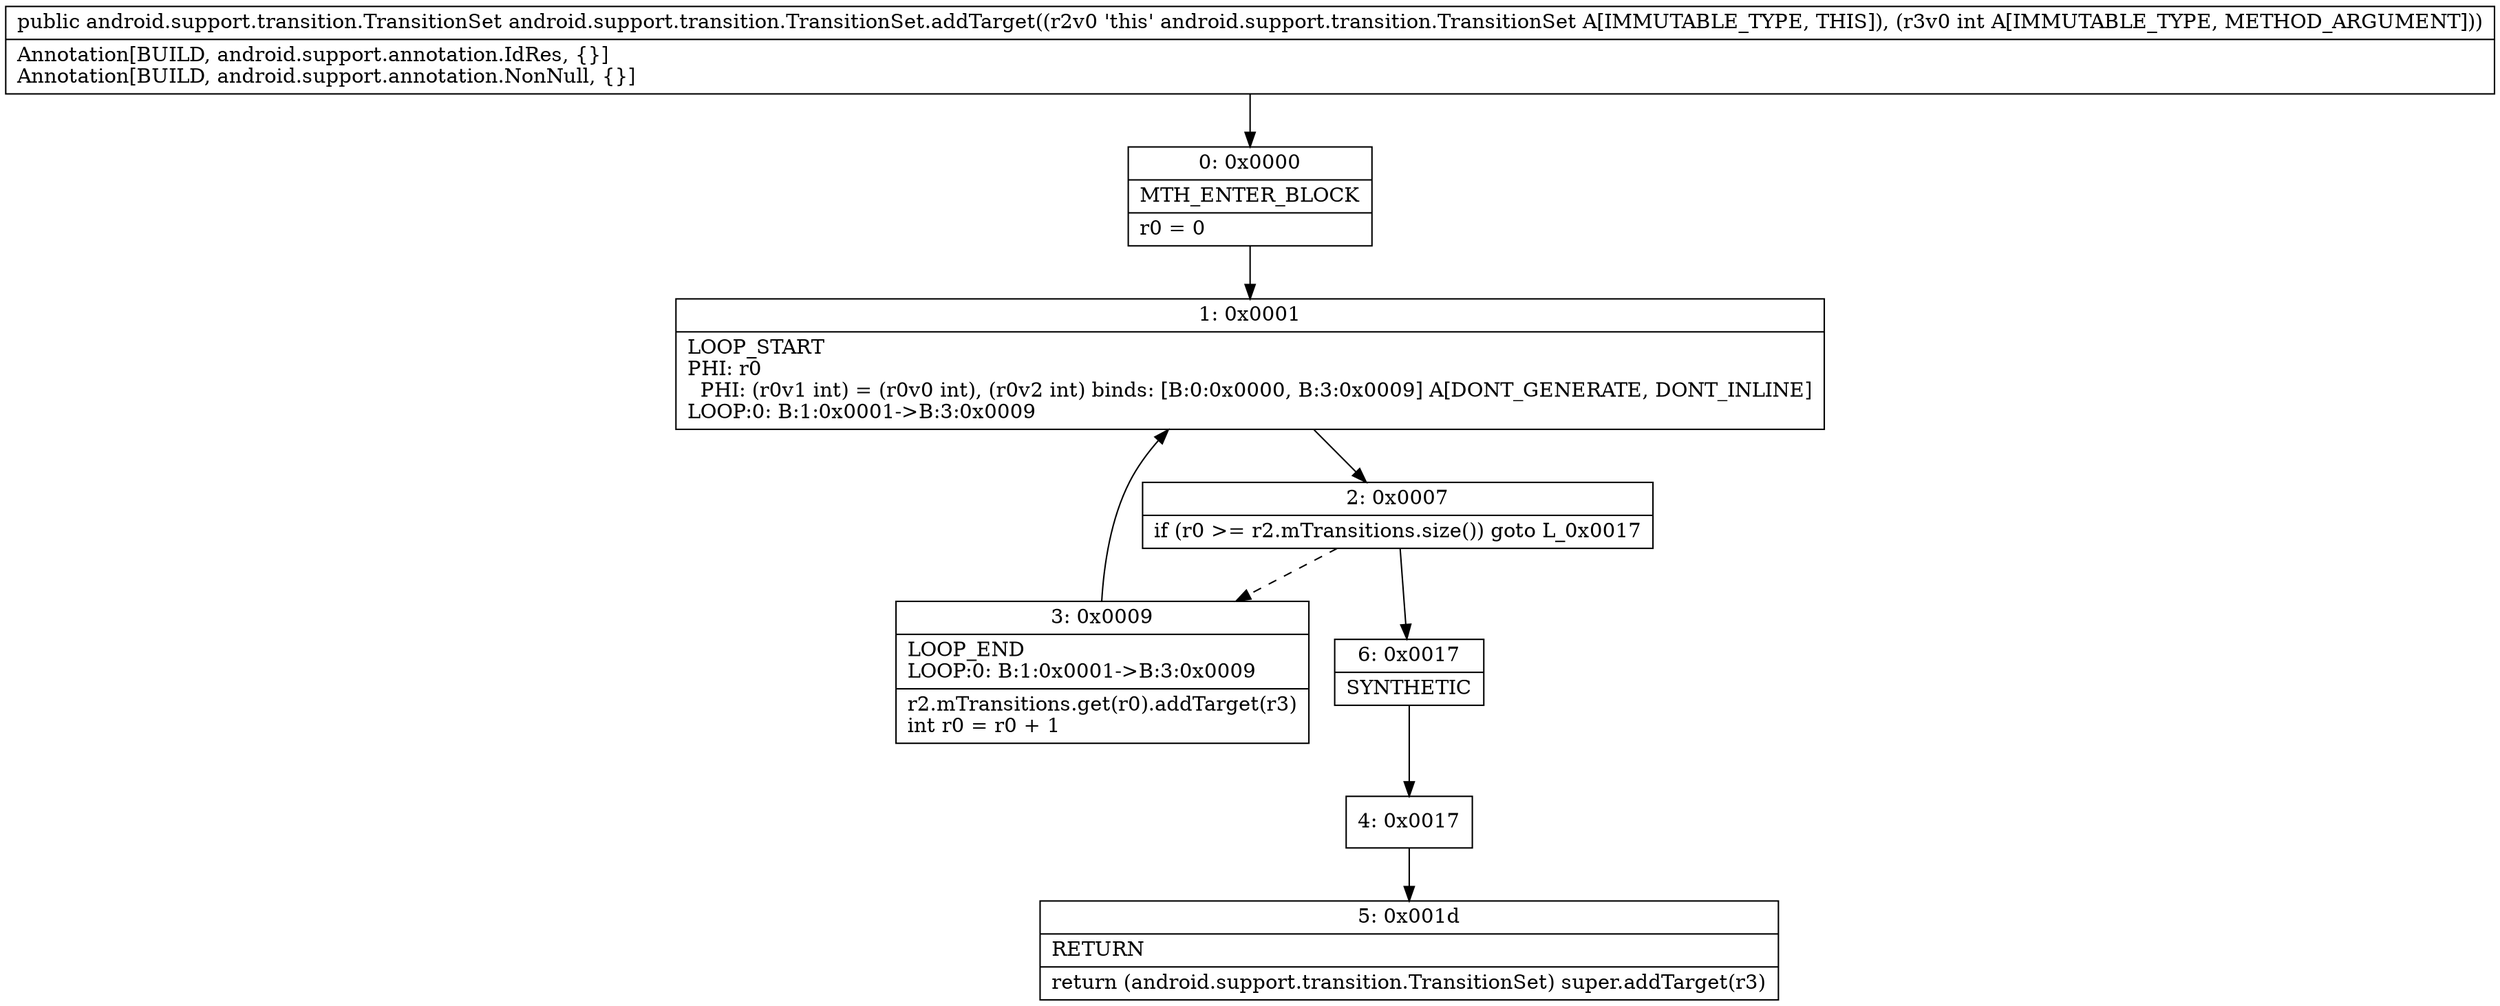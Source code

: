 digraph "CFG forandroid.support.transition.TransitionSet.addTarget(I)Landroid\/support\/transition\/TransitionSet;" {
Node_0 [shape=record,label="{0\:\ 0x0000|MTH_ENTER_BLOCK\l|r0 = 0\l}"];
Node_1 [shape=record,label="{1\:\ 0x0001|LOOP_START\lPHI: r0 \l  PHI: (r0v1 int) = (r0v0 int), (r0v2 int) binds: [B:0:0x0000, B:3:0x0009] A[DONT_GENERATE, DONT_INLINE]\lLOOP:0: B:1:0x0001\-\>B:3:0x0009\l}"];
Node_2 [shape=record,label="{2\:\ 0x0007|if (r0 \>= r2.mTransitions.size()) goto L_0x0017\l}"];
Node_3 [shape=record,label="{3\:\ 0x0009|LOOP_END\lLOOP:0: B:1:0x0001\-\>B:3:0x0009\l|r2.mTransitions.get(r0).addTarget(r3)\lint r0 = r0 + 1\l}"];
Node_4 [shape=record,label="{4\:\ 0x0017}"];
Node_5 [shape=record,label="{5\:\ 0x001d|RETURN\l|return (android.support.transition.TransitionSet) super.addTarget(r3)\l}"];
Node_6 [shape=record,label="{6\:\ 0x0017|SYNTHETIC\l}"];
MethodNode[shape=record,label="{public android.support.transition.TransitionSet android.support.transition.TransitionSet.addTarget((r2v0 'this' android.support.transition.TransitionSet A[IMMUTABLE_TYPE, THIS]), (r3v0 int A[IMMUTABLE_TYPE, METHOD_ARGUMENT]))  | Annotation[BUILD, android.support.annotation.IdRes, \{\}]\lAnnotation[BUILD, android.support.annotation.NonNull, \{\}]\l}"];
MethodNode -> Node_0;
Node_0 -> Node_1;
Node_1 -> Node_2;
Node_2 -> Node_3[style=dashed];
Node_2 -> Node_6;
Node_3 -> Node_1;
Node_4 -> Node_5;
Node_6 -> Node_4;
}

